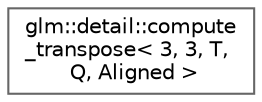 digraph "Graphical Class Hierarchy"
{
 // LATEX_PDF_SIZE
  bgcolor="transparent";
  edge [fontname=Helvetica,fontsize=10,labelfontname=Helvetica,labelfontsize=10];
  node [fontname=Helvetica,fontsize=10,shape=box,height=0.2,width=0.4];
  rankdir="LR";
  Node0 [id="Node000000",label="glm::detail::compute\l_transpose\< 3, 3, T,\l Q, Aligned \>",height=0.2,width=0.4,color="grey40", fillcolor="white", style="filled",URL="$structglm_1_1detail_1_1compute__transpose_3_013_00_013_00_01_t_00_01_q_00_01_aligned_01_4.html",tooltip=" "];
}
